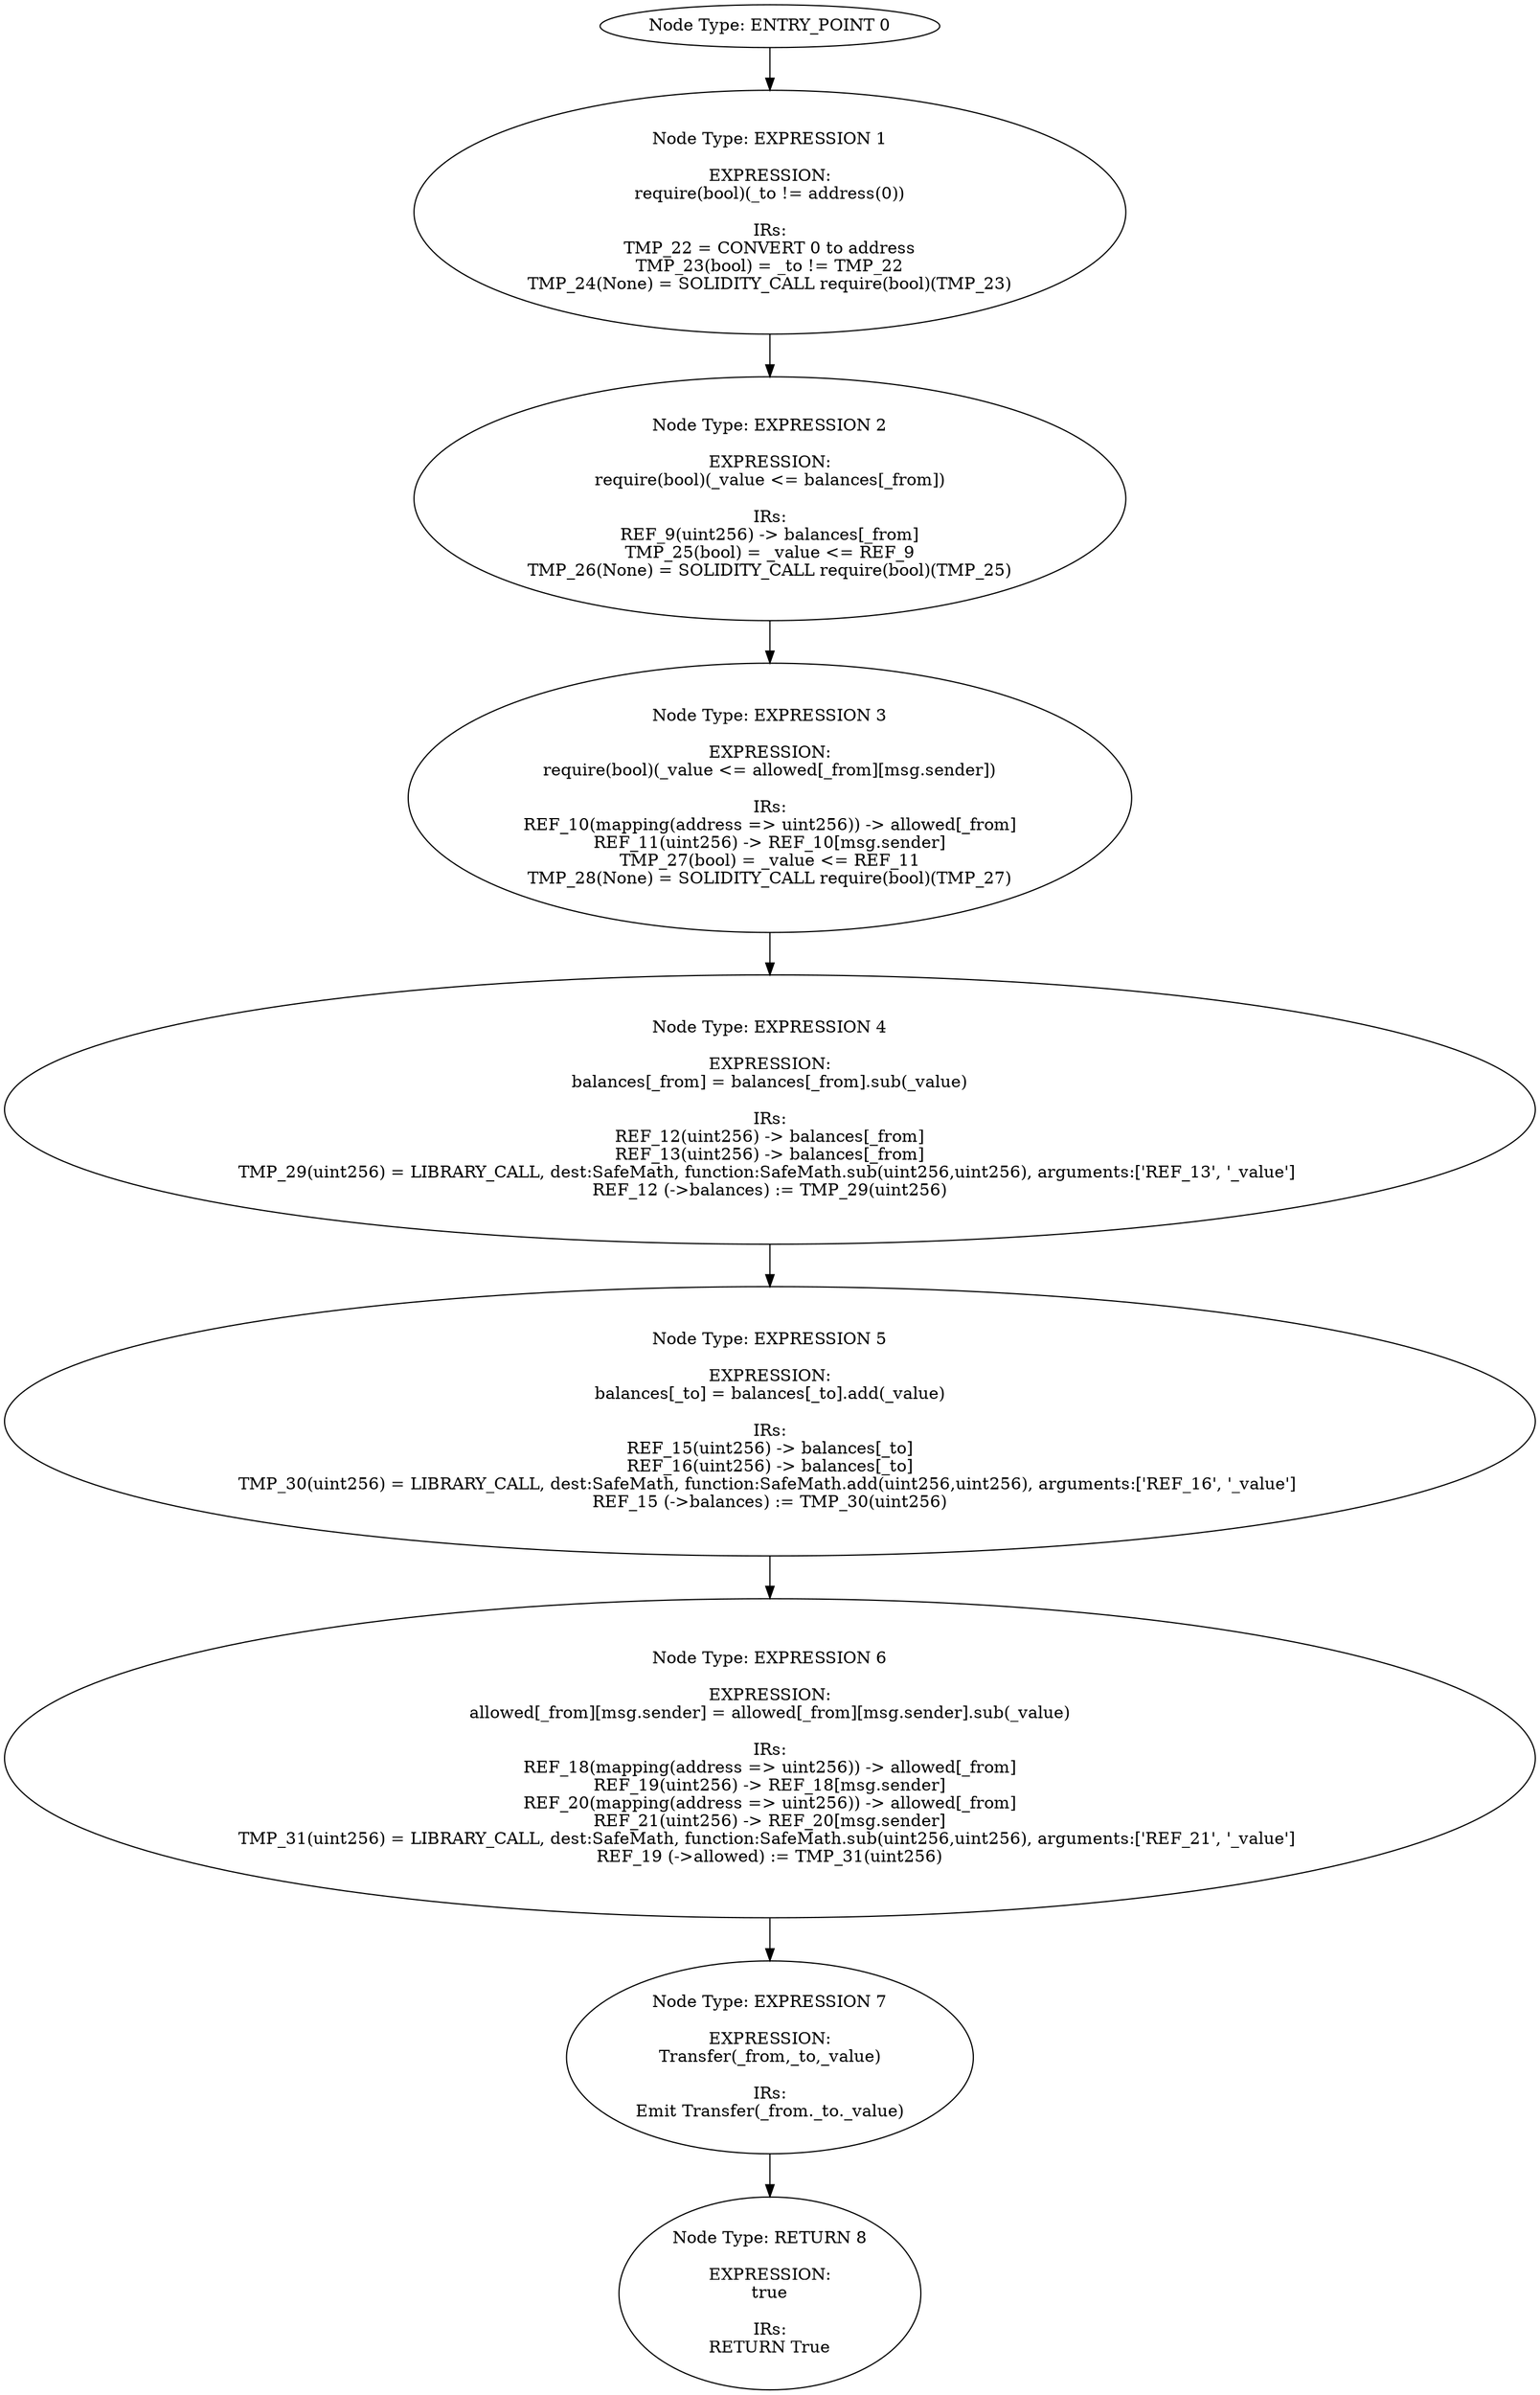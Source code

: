 digraph{
0[label="Node Type: ENTRY_POINT 0
"];
0->1;
1[label="Node Type: EXPRESSION 1

EXPRESSION:
require(bool)(_to != address(0))

IRs:
TMP_22 = CONVERT 0 to address
TMP_23(bool) = _to != TMP_22
TMP_24(None) = SOLIDITY_CALL require(bool)(TMP_23)"];
1->2;
2[label="Node Type: EXPRESSION 2

EXPRESSION:
require(bool)(_value <= balances[_from])

IRs:
REF_9(uint256) -> balances[_from]
TMP_25(bool) = _value <= REF_9
TMP_26(None) = SOLIDITY_CALL require(bool)(TMP_25)"];
2->3;
3[label="Node Type: EXPRESSION 3

EXPRESSION:
require(bool)(_value <= allowed[_from][msg.sender])

IRs:
REF_10(mapping(address => uint256)) -> allowed[_from]
REF_11(uint256) -> REF_10[msg.sender]
TMP_27(bool) = _value <= REF_11
TMP_28(None) = SOLIDITY_CALL require(bool)(TMP_27)"];
3->4;
4[label="Node Type: EXPRESSION 4

EXPRESSION:
balances[_from] = balances[_from].sub(_value)

IRs:
REF_12(uint256) -> balances[_from]
REF_13(uint256) -> balances[_from]
TMP_29(uint256) = LIBRARY_CALL, dest:SafeMath, function:SafeMath.sub(uint256,uint256), arguments:['REF_13', '_value'] 
REF_12 (->balances) := TMP_29(uint256)"];
4->5;
5[label="Node Type: EXPRESSION 5

EXPRESSION:
balances[_to] = balances[_to].add(_value)

IRs:
REF_15(uint256) -> balances[_to]
REF_16(uint256) -> balances[_to]
TMP_30(uint256) = LIBRARY_CALL, dest:SafeMath, function:SafeMath.add(uint256,uint256), arguments:['REF_16', '_value'] 
REF_15 (->balances) := TMP_30(uint256)"];
5->6;
6[label="Node Type: EXPRESSION 6

EXPRESSION:
allowed[_from][msg.sender] = allowed[_from][msg.sender].sub(_value)

IRs:
REF_18(mapping(address => uint256)) -> allowed[_from]
REF_19(uint256) -> REF_18[msg.sender]
REF_20(mapping(address => uint256)) -> allowed[_from]
REF_21(uint256) -> REF_20[msg.sender]
TMP_31(uint256) = LIBRARY_CALL, dest:SafeMath, function:SafeMath.sub(uint256,uint256), arguments:['REF_21', '_value'] 
REF_19 (->allowed) := TMP_31(uint256)"];
6->7;
7[label="Node Type: EXPRESSION 7

EXPRESSION:
Transfer(_from,_to,_value)

IRs:
Emit Transfer(_from._to._value)"];
7->8;
8[label="Node Type: RETURN 8

EXPRESSION:
true

IRs:
RETURN True"];
}
